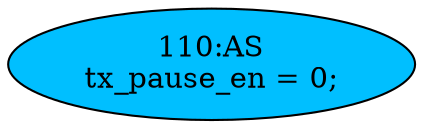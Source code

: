 strict digraph "" {
	node [label="\N"];
	"110:AS"	 [ast="<pyverilog.vparser.ast.Assign object at 0x7fdff6ff3550>",
		def_var="['tx_pause_en']",
		fillcolor=deepskyblue,
		label="110:AS
tx_pause_en = 0;",
		statements="[]",
		style=filled,
		typ=Assign,
		use_var="[]"];
}
